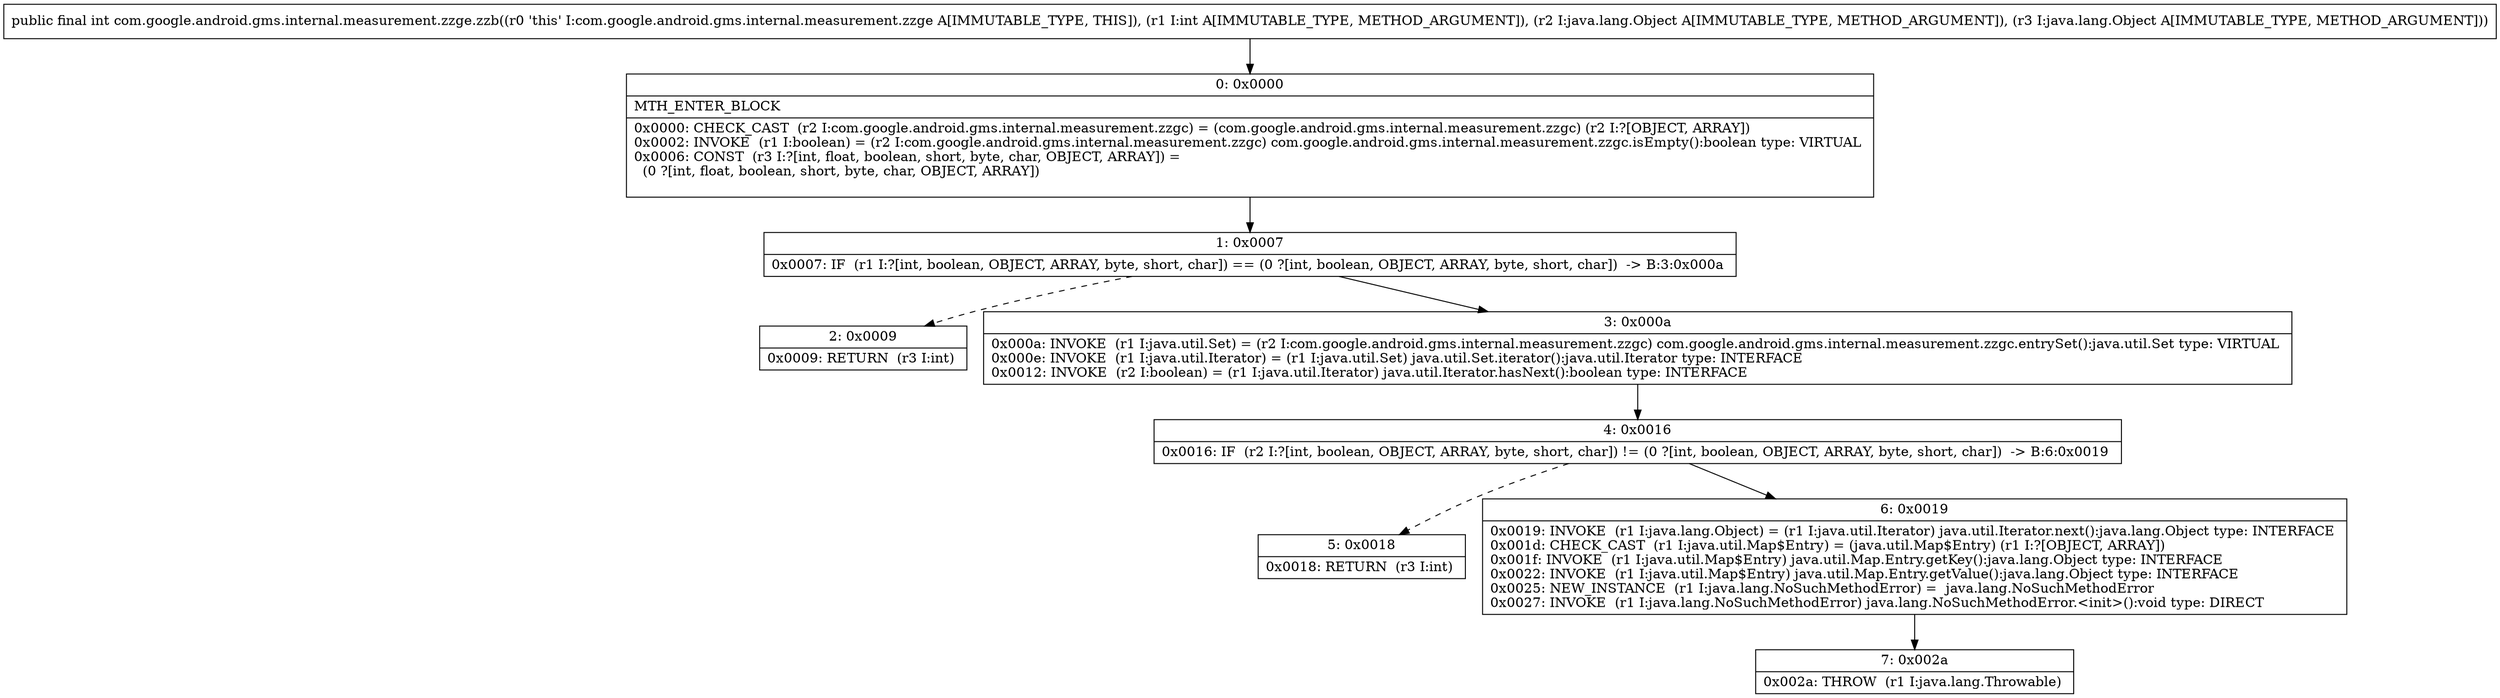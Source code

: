 digraph "CFG forcom.google.android.gms.internal.measurement.zzge.zzb(ILjava\/lang\/Object;Ljava\/lang\/Object;)I" {
Node_0 [shape=record,label="{0\:\ 0x0000|MTH_ENTER_BLOCK\l|0x0000: CHECK_CAST  (r2 I:com.google.android.gms.internal.measurement.zzgc) = (com.google.android.gms.internal.measurement.zzgc) (r2 I:?[OBJECT, ARRAY]) \l0x0002: INVOKE  (r1 I:boolean) = (r2 I:com.google.android.gms.internal.measurement.zzgc) com.google.android.gms.internal.measurement.zzgc.isEmpty():boolean type: VIRTUAL \l0x0006: CONST  (r3 I:?[int, float, boolean, short, byte, char, OBJECT, ARRAY]) = \l  (0 ?[int, float, boolean, short, byte, char, OBJECT, ARRAY])\l \l}"];
Node_1 [shape=record,label="{1\:\ 0x0007|0x0007: IF  (r1 I:?[int, boolean, OBJECT, ARRAY, byte, short, char]) == (0 ?[int, boolean, OBJECT, ARRAY, byte, short, char])  \-\> B:3:0x000a \l}"];
Node_2 [shape=record,label="{2\:\ 0x0009|0x0009: RETURN  (r3 I:int) \l}"];
Node_3 [shape=record,label="{3\:\ 0x000a|0x000a: INVOKE  (r1 I:java.util.Set) = (r2 I:com.google.android.gms.internal.measurement.zzgc) com.google.android.gms.internal.measurement.zzgc.entrySet():java.util.Set type: VIRTUAL \l0x000e: INVOKE  (r1 I:java.util.Iterator) = (r1 I:java.util.Set) java.util.Set.iterator():java.util.Iterator type: INTERFACE \l0x0012: INVOKE  (r2 I:boolean) = (r1 I:java.util.Iterator) java.util.Iterator.hasNext():boolean type: INTERFACE \l}"];
Node_4 [shape=record,label="{4\:\ 0x0016|0x0016: IF  (r2 I:?[int, boolean, OBJECT, ARRAY, byte, short, char]) != (0 ?[int, boolean, OBJECT, ARRAY, byte, short, char])  \-\> B:6:0x0019 \l}"];
Node_5 [shape=record,label="{5\:\ 0x0018|0x0018: RETURN  (r3 I:int) \l}"];
Node_6 [shape=record,label="{6\:\ 0x0019|0x0019: INVOKE  (r1 I:java.lang.Object) = (r1 I:java.util.Iterator) java.util.Iterator.next():java.lang.Object type: INTERFACE \l0x001d: CHECK_CAST  (r1 I:java.util.Map$Entry) = (java.util.Map$Entry) (r1 I:?[OBJECT, ARRAY]) \l0x001f: INVOKE  (r1 I:java.util.Map$Entry) java.util.Map.Entry.getKey():java.lang.Object type: INTERFACE \l0x0022: INVOKE  (r1 I:java.util.Map$Entry) java.util.Map.Entry.getValue():java.lang.Object type: INTERFACE \l0x0025: NEW_INSTANCE  (r1 I:java.lang.NoSuchMethodError) =  java.lang.NoSuchMethodError \l0x0027: INVOKE  (r1 I:java.lang.NoSuchMethodError) java.lang.NoSuchMethodError.\<init\>():void type: DIRECT \l}"];
Node_7 [shape=record,label="{7\:\ 0x002a|0x002a: THROW  (r1 I:java.lang.Throwable) \l}"];
MethodNode[shape=record,label="{public final int com.google.android.gms.internal.measurement.zzge.zzb((r0 'this' I:com.google.android.gms.internal.measurement.zzge A[IMMUTABLE_TYPE, THIS]), (r1 I:int A[IMMUTABLE_TYPE, METHOD_ARGUMENT]), (r2 I:java.lang.Object A[IMMUTABLE_TYPE, METHOD_ARGUMENT]), (r3 I:java.lang.Object A[IMMUTABLE_TYPE, METHOD_ARGUMENT])) }"];
MethodNode -> Node_0;
Node_0 -> Node_1;
Node_1 -> Node_2[style=dashed];
Node_1 -> Node_3;
Node_3 -> Node_4;
Node_4 -> Node_5[style=dashed];
Node_4 -> Node_6;
Node_6 -> Node_7;
}

